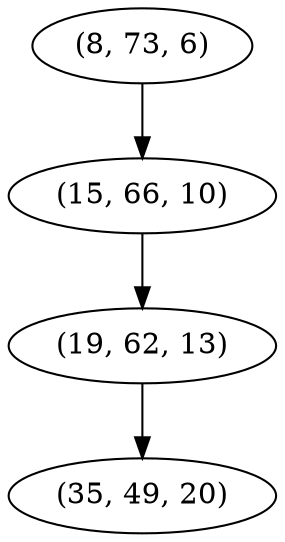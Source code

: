 digraph tree {
    "(8, 73, 6)";
    "(15, 66, 10)";
    "(19, 62, 13)";
    "(35, 49, 20)";
    "(8, 73, 6)" -> "(15, 66, 10)";
    "(15, 66, 10)" -> "(19, 62, 13)";
    "(19, 62, 13)" -> "(35, 49, 20)";
}
